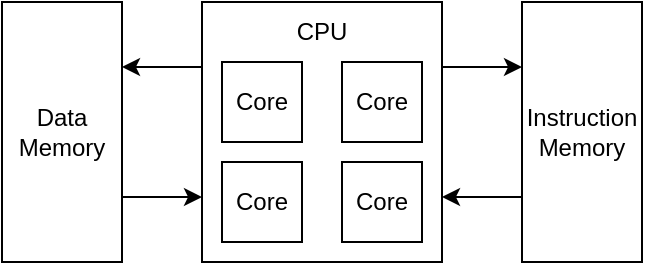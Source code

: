 <mxfile version="17.1.2" type="github">
  <diagram id="_s8TkgJh4iYIwvSBfVj4" name="Page-1">
    <mxGraphModel dx="1418" dy="729" grid="1" gridSize="10" guides="1" tooltips="1" connect="1" arrows="1" fold="1" page="1" pageScale="1" pageWidth="850" pageHeight="1100" math="0" shadow="0">
      <root>
        <mxCell id="0" />
        <mxCell id="1" parent="0" />
        <mxCell id="S4GwFRxKL1wXpBWYaMHX-10" style="edgeStyle=orthogonalEdgeStyle;rounded=0;orthogonalLoop=1;jettySize=auto;html=1;exitX=1;exitY=0.75;exitDx=0;exitDy=0;entryX=0;entryY=0.75;entryDx=0;entryDy=0;" parent="1" source="S4GwFRxKL1wXpBWYaMHX-1" target="S4GwFRxKL1wXpBWYaMHX-2" edge="1">
          <mxGeometry relative="1" as="geometry" />
        </mxCell>
        <mxCell id="S4GwFRxKL1wXpBWYaMHX-1" value="&lt;div&gt;Data&lt;/div&gt;&lt;div&gt;Memory&lt;/div&gt;" style="rounded=0;whiteSpace=wrap;html=1;" parent="1" vertex="1">
          <mxGeometry x="140" y="200" width="60" height="130" as="geometry" />
        </mxCell>
        <mxCell id="S4GwFRxKL1wXpBWYaMHX-9" style="edgeStyle=orthogonalEdgeStyle;rounded=0;orthogonalLoop=1;jettySize=auto;html=1;exitX=0;exitY=0.25;exitDx=0;exitDy=0;entryX=1;entryY=0.25;entryDx=0;entryDy=0;" parent="1" source="S4GwFRxKL1wXpBWYaMHX-2" target="S4GwFRxKL1wXpBWYaMHX-1" edge="1">
          <mxGeometry relative="1" as="geometry" />
        </mxCell>
        <mxCell id="S4GwFRxKL1wXpBWYaMHX-11" style="edgeStyle=orthogonalEdgeStyle;rounded=0;orthogonalLoop=1;jettySize=auto;html=1;exitX=1;exitY=0.25;exitDx=0;exitDy=0;entryX=0;entryY=0.25;entryDx=0;entryDy=0;" parent="1" source="S4GwFRxKL1wXpBWYaMHX-2" target="S4GwFRxKL1wXpBWYaMHX-3" edge="1">
          <mxGeometry relative="1" as="geometry" />
        </mxCell>
        <mxCell id="S4GwFRxKL1wXpBWYaMHX-2" value="&lt;div&gt;CPU&lt;/div&gt;&lt;div&gt;&lt;br&gt;&lt;/div&gt;&lt;div&gt;&lt;br&gt;&lt;/div&gt;&lt;div&gt;&lt;br&gt;&lt;/div&gt;&lt;div&gt;&lt;br&gt;&lt;/div&gt;&lt;div&gt;&lt;br&gt;&lt;/div&gt;&lt;div&gt;&lt;br&gt;&lt;/div&gt;&lt;div&gt;&lt;br&gt;&lt;/div&gt;" style="rounded=0;whiteSpace=wrap;html=1;" parent="1" vertex="1">
          <mxGeometry x="240" y="200" width="120" height="130" as="geometry" />
        </mxCell>
        <mxCell id="S4GwFRxKL1wXpBWYaMHX-12" style="edgeStyle=orthogonalEdgeStyle;rounded=0;orthogonalLoop=1;jettySize=auto;html=1;exitX=0;exitY=0.75;exitDx=0;exitDy=0;entryX=1;entryY=0.75;entryDx=0;entryDy=0;" parent="1" source="S4GwFRxKL1wXpBWYaMHX-3" target="S4GwFRxKL1wXpBWYaMHX-2" edge="1">
          <mxGeometry relative="1" as="geometry" />
        </mxCell>
        <mxCell id="S4GwFRxKL1wXpBWYaMHX-3" value="&lt;div&gt;Instruction&lt;/div&gt;&lt;div&gt;Memory&lt;/div&gt;" style="rounded=0;whiteSpace=wrap;html=1;" parent="1" vertex="1">
          <mxGeometry x="400" y="200" width="60" height="130" as="geometry" />
        </mxCell>
        <mxCell id="S4GwFRxKL1wXpBWYaMHX-5" value="Core" style="rounded=0;whiteSpace=wrap;html=1;" parent="1" vertex="1">
          <mxGeometry x="250" y="230" width="40" height="40" as="geometry" />
        </mxCell>
        <mxCell id="S4GwFRxKL1wXpBWYaMHX-6" value="Core" style="rounded=0;whiteSpace=wrap;html=1;" parent="1" vertex="1">
          <mxGeometry x="310" y="230" width="40" height="40" as="geometry" />
        </mxCell>
        <mxCell id="S4GwFRxKL1wXpBWYaMHX-7" value="Core" style="rounded=0;whiteSpace=wrap;html=1;" parent="1" vertex="1">
          <mxGeometry x="250" y="280" width="40" height="40" as="geometry" />
        </mxCell>
        <mxCell id="S4GwFRxKL1wXpBWYaMHX-8" value="Core" style="rounded=0;whiteSpace=wrap;html=1;" parent="1" vertex="1">
          <mxGeometry x="310" y="280" width="40" height="40" as="geometry" />
        </mxCell>
      </root>
    </mxGraphModel>
  </diagram>
</mxfile>
